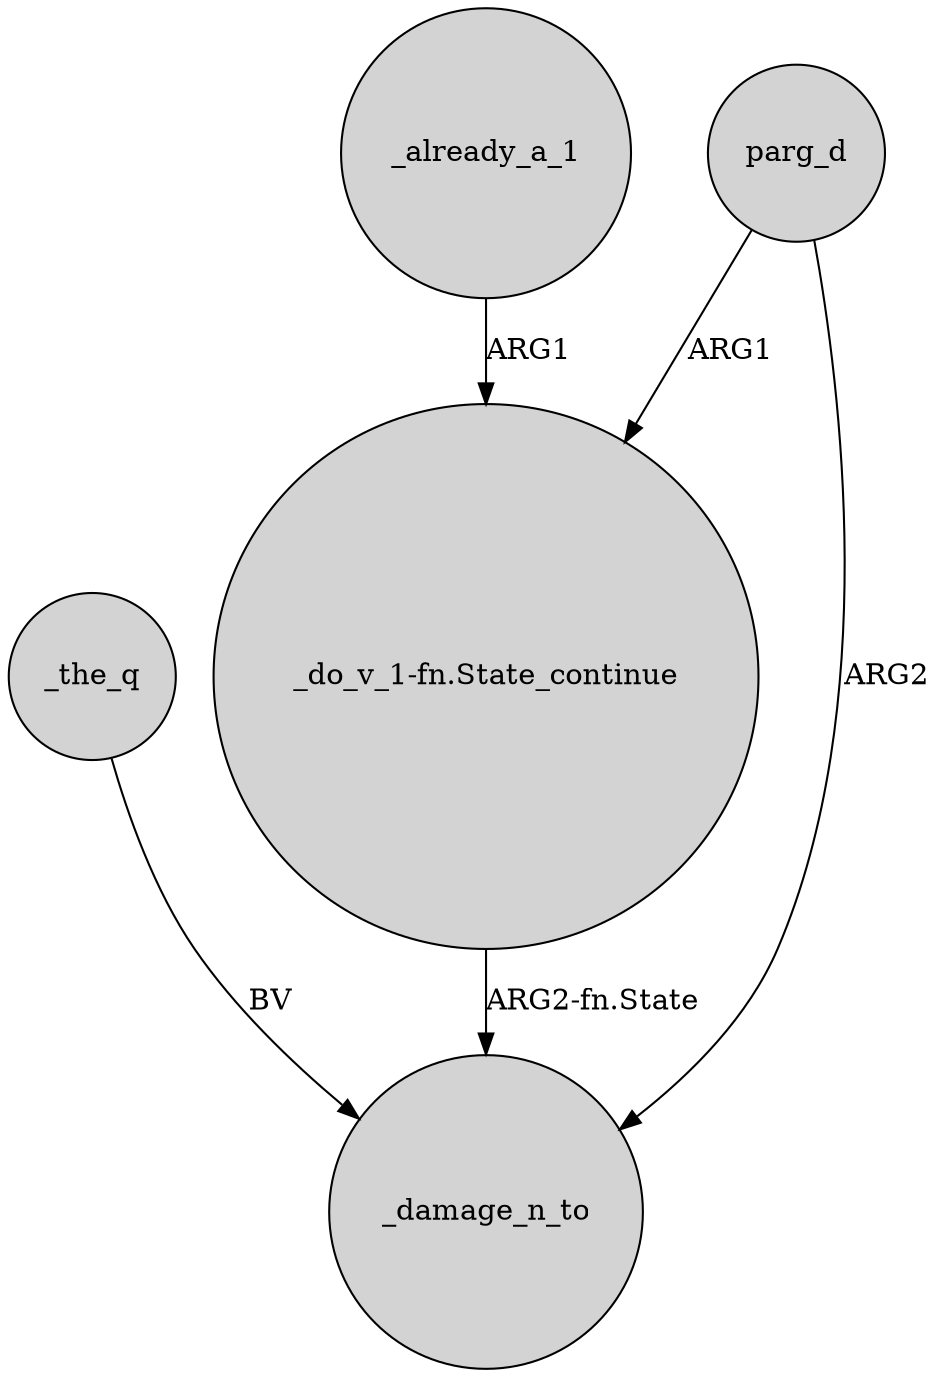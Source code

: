 digraph {
	node [shape=circle style=filled]
	_the_q -> _damage_n_to [label=BV]
	"_do_v_1-fn.State_continue" -> _damage_n_to [label="ARG2-fn.State"]
	_already_a_1 -> "_do_v_1-fn.State_continue" [label=ARG1]
	parg_d -> _damage_n_to [label=ARG2]
	parg_d -> "_do_v_1-fn.State_continue" [label=ARG1]
}

